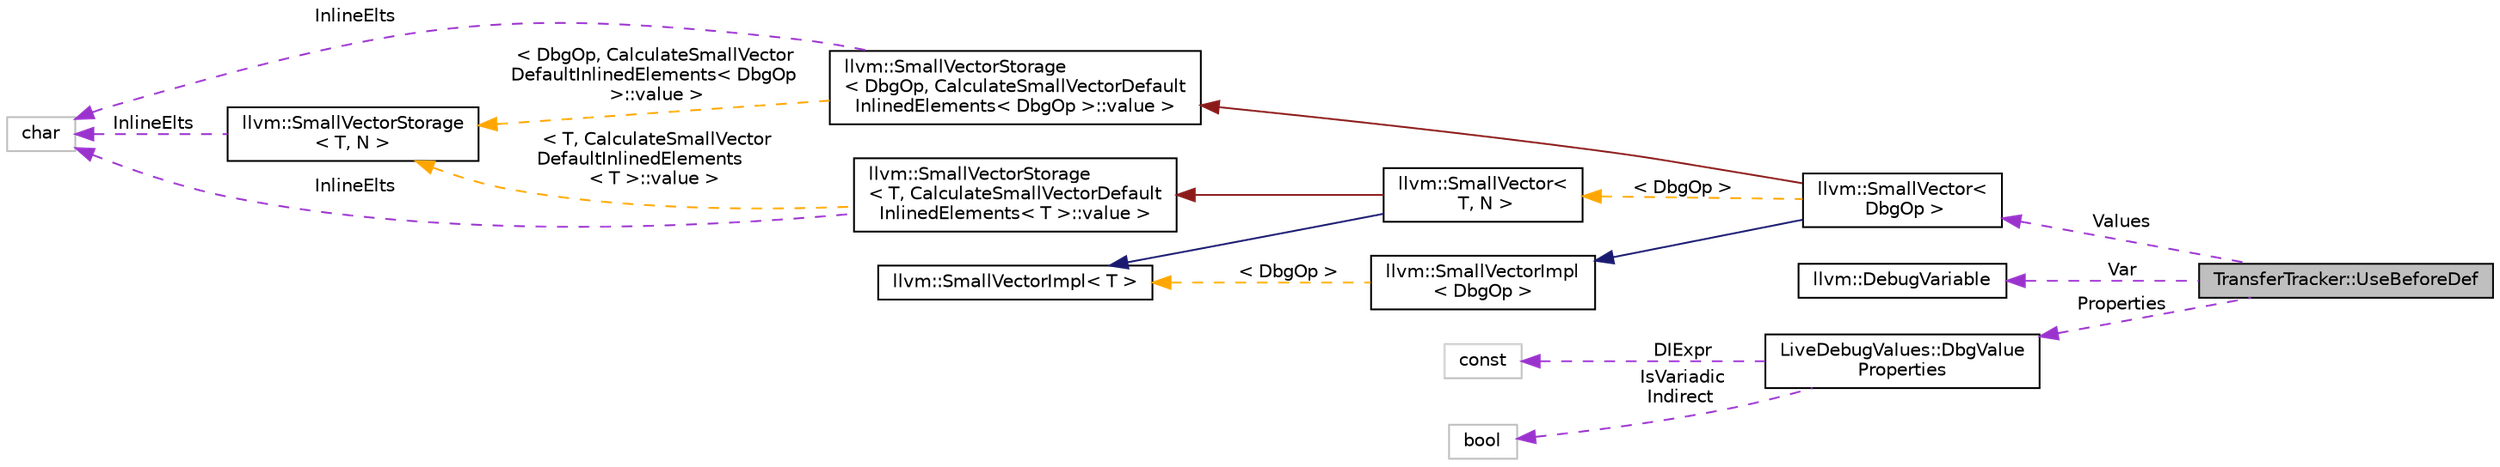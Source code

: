 digraph "TransferTracker::UseBeforeDef"
{
 // LATEX_PDF_SIZE
  bgcolor="transparent";
  edge [fontname="Helvetica",fontsize="10",labelfontname="Helvetica",labelfontsize="10"];
  node [fontname="Helvetica",fontsize="10",shape=record];
  rankdir="LR";
  Node1 [label="TransferTracker::UseBeforeDef",height=0.2,width=0.4,color="black", fillcolor="grey75", style="filled", fontcolor="black",tooltip="Record of a use-before-def: created when a value that's live-in to the current block isn't available ..."];
  Node2 -> Node1 [dir="back",color="darkorchid3",fontsize="10",style="dashed",label=" Values" ,fontname="Helvetica"];
  Node2 [label="llvm::SmallVector\<\l DbgOp \>",height=0.2,width=0.4,color="black",URL="$classllvm_1_1SmallVector.html",tooltip=" "];
  Node3 -> Node2 [dir="back",color="midnightblue",fontsize="10",style="solid",fontname="Helvetica"];
  Node3 [label="llvm::SmallVectorImpl\l\< DbgOp \>",height=0.2,width=0.4,color="black",URL="$classllvm_1_1SmallVectorImpl.html",tooltip=" "];
  Node4 -> Node3 [dir="back",color="orange",fontsize="10",style="dashed",label=" \< DbgOp \>" ,fontname="Helvetica"];
  Node4 [label="llvm::SmallVectorImpl\< T \>",height=0.2,width=0.4,color="black",URL="$classllvm_1_1SmallVectorImpl.html",tooltip="This class consists of common code factored out of the SmallVector class to reduce code duplication b..."];
  Node5 -> Node2 [dir="back",color="firebrick4",fontsize="10",style="solid",fontname="Helvetica"];
  Node5 [label="llvm::SmallVectorStorage\l\< DbgOp, CalculateSmallVectorDefault\lInlinedElements\< DbgOp \>::value \>",height=0.2,width=0.4,color="black",URL="$structllvm_1_1SmallVectorStorage.html",tooltip=" "];
  Node6 -> Node5 [dir="back",color="darkorchid3",fontsize="10",style="dashed",label=" InlineElts" ,fontname="Helvetica"];
  Node6 [label="char",height=0.2,width=0.4,color="grey75",tooltip=" "];
  Node7 -> Node5 [dir="back",color="orange",fontsize="10",style="dashed",label=" \< DbgOp, CalculateSmallVector\lDefaultInlinedElements\< DbgOp\l \>::value \>" ,fontname="Helvetica"];
  Node7 [label="llvm::SmallVectorStorage\l\< T, N \>",height=0.2,width=0.4,color="black",URL="$structllvm_1_1SmallVectorStorage.html",tooltip="Storage for the SmallVector elements."];
  Node6 -> Node7 [dir="back",color="darkorchid3",fontsize="10",style="dashed",label=" InlineElts" ,fontname="Helvetica"];
  Node8 -> Node2 [dir="back",color="orange",fontsize="10",style="dashed",label=" \< DbgOp \>" ,fontname="Helvetica"];
  Node8 [label="llvm::SmallVector\<\l T, N \>",height=0.2,width=0.4,color="black",URL="$classllvm_1_1SmallVector.html",tooltip="This is a 'vector' (really, a variable-sized array), optimized for the case when the array is small."];
  Node4 -> Node8 [dir="back",color="midnightblue",fontsize="10",style="solid",fontname="Helvetica"];
  Node9 -> Node8 [dir="back",color="firebrick4",fontsize="10",style="solid",fontname="Helvetica"];
  Node9 [label="llvm::SmallVectorStorage\l\< T, CalculateSmallVectorDefault\lInlinedElements\< T \>::value \>",height=0.2,width=0.4,color="black",URL="$structllvm_1_1SmallVectorStorage.html",tooltip=" "];
  Node6 -> Node9 [dir="back",color="darkorchid3",fontsize="10",style="dashed",label=" InlineElts" ,fontname="Helvetica"];
  Node7 -> Node9 [dir="back",color="orange",fontsize="10",style="dashed",label=" \< T, CalculateSmallVector\lDefaultInlinedElements\l\< T \>::value \>" ,fontname="Helvetica"];
  Node10 -> Node1 [dir="back",color="darkorchid3",fontsize="10",style="dashed",label=" Var" ,fontname="Helvetica"];
  Node10 [label="llvm::DebugVariable",height=0.2,width=0.4,color="black",URL="$classllvm_1_1DebugVariable.html",tooltip="Identifies a unique instance of a variable."];
  Node11 -> Node1 [dir="back",color="darkorchid3",fontsize="10",style="dashed",label=" Properties" ,fontname="Helvetica"];
  Node11 [label="LiveDebugValues::DbgValue\lProperties",height=0.2,width=0.4,color="black",URL="$classLiveDebugValues_1_1DbgValueProperties.html",tooltip="Meta qualifiers for a value."];
  Node12 -> Node11 [dir="back",color="darkorchid3",fontsize="10",style="dashed",label=" IsVariadic\nIndirect" ,fontname="Helvetica"];
  Node12 [label="bool",height=0.2,width=0.4,color="grey75",tooltip=" "];
  Node13 -> Node11 [dir="back",color="darkorchid3",fontsize="10",style="dashed",label=" DIExpr" ,fontname="Helvetica"];
  Node13 [label="const",height=0.2,width=0.4,color="grey75",tooltip=" "];
}
